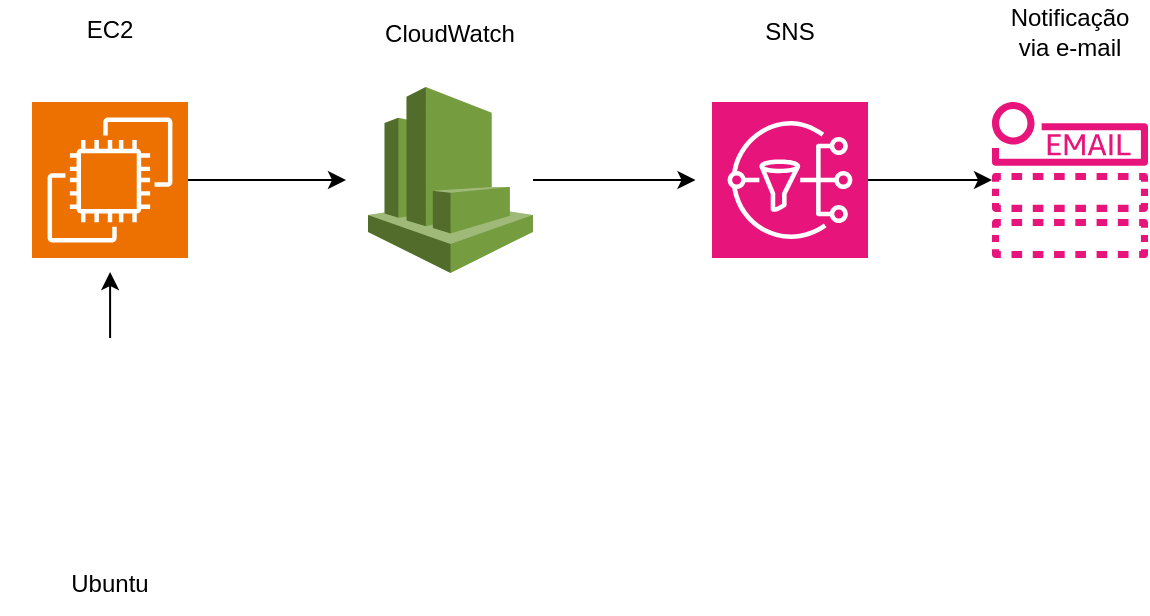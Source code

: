 <mxfile version="26.1.1">
  <diagram name="Página-1" id="ESuVd0K94sleFuh1XpkI">
    <mxGraphModel dx="3012" dy="751" grid="1" gridSize="10" guides="1" tooltips="1" connect="1" arrows="1" fold="1" page="1" pageScale="1" pageWidth="827" pageHeight="1169" math="0" shadow="0">
      <root>
        <mxCell id="0" />
        <mxCell id="1" parent="0" />
        <mxCell id="PIRWJuVdInkOJhS-QGG8-3" value="" style="edgeStyle=orthogonalEdgeStyle;rounded=0;orthogonalLoop=1;jettySize=auto;html=1;" edge="1" parent="1" source="PIRWJuVdInkOJhS-QGG8-1">
          <mxGeometry relative="1" as="geometry">
            <mxPoint x="-1293" y="229" as="targetPoint" />
          </mxGeometry>
        </mxCell>
        <mxCell id="PIRWJuVdInkOJhS-QGG8-1" value="" style="sketch=0;points=[[0,0,0],[0.25,0,0],[0.5,0,0],[0.75,0,0],[1,0,0],[0,1,0],[0.25,1,0],[0.5,1,0],[0.75,1,0],[1,1,0],[0,0.25,0],[0,0.5,0],[0,0.75,0],[1,0.25,0],[1,0.5,0],[1,0.75,0]];outlineConnect=0;fontColor=#232F3E;fillColor=#ED7100;strokeColor=#ffffff;dashed=0;verticalLabelPosition=bottom;verticalAlign=top;align=center;html=1;fontSize=12;fontStyle=0;aspect=fixed;shape=mxgraph.aws4.resourceIcon;resIcon=mxgraph.aws4.ec2;" vertex="1" parent="1">
          <mxGeometry x="-1450" y="190" width="78" height="78" as="geometry" />
        </mxCell>
        <mxCell id="PIRWJuVdInkOJhS-QGG8-5" value="" style="edgeStyle=orthogonalEdgeStyle;rounded=0;orthogonalLoop=1;jettySize=auto;html=1;" edge="1" parent="1">
          <mxGeometry relative="1" as="geometry">
            <mxPoint x="-1410.952" y="308" as="sourcePoint" />
            <mxPoint x="-1410.952" y="275" as="targetPoint" />
          </mxGeometry>
        </mxCell>
        <mxCell id="PIRWJuVdInkOJhS-QGG8-4" value="" style="shape=image;html=1;verticalAlign=top;verticalLabelPosition=bottom;labelBackgroundColor=#ffffff;imageAspect=0;aspect=fixed;image=https://cdn1.iconfinder.com/data/icons/operating-system-flat-1/30/ubuntu-128.png" vertex="1" parent="1">
          <mxGeometry x="-1466" y="301" width="110" height="110" as="geometry" />
        </mxCell>
        <mxCell id="PIRWJuVdInkOJhS-QGG8-8" value="" style="edgeStyle=orthogonalEdgeStyle;rounded=0;orthogonalLoop=1;jettySize=auto;html=1;" edge="1" parent="1" source="PIRWJuVdInkOJhS-QGG8-6">
          <mxGeometry relative="1" as="geometry">
            <mxPoint x="-1118.25" y="229" as="targetPoint" />
          </mxGeometry>
        </mxCell>
        <mxCell id="PIRWJuVdInkOJhS-QGG8-6" value="" style="outlineConnect=0;dashed=0;verticalLabelPosition=bottom;verticalAlign=top;align=center;html=1;shape=mxgraph.aws3.cloudwatch;fillColor=#759C3E;gradientColor=none;" vertex="1" parent="1">
          <mxGeometry x="-1282" y="182.5" width="82.5" height="93" as="geometry" />
        </mxCell>
        <mxCell id="PIRWJuVdInkOJhS-QGG8-9" value="" style="sketch=0;points=[[0,0,0],[0.25,0,0],[0.5,0,0],[0.75,0,0],[1,0,0],[0,1,0],[0.25,1,0],[0.5,1,0],[0.75,1,0],[1,1,0],[0,0.25,0],[0,0.5,0],[0,0.75,0],[1,0.25,0],[1,0.5,0],[1,0.75,0]];points=[[0,0,0],[0.25,0,0],[0.5,0,0],[0.75,0,0],[1,0,0],[0,1,0],[0.25,1,0],[0.5,1,0],[0.75,1,0],[1,1,0],[0,0.25,0],[0,0.5,0],[0,0.75,0],[1,0.25,0],[1,0.5,0],[1,0.75,0]];outlineConnect=0;fontColor=#232F3E;fillColor=#E7157B;strokeColor=#ffffff;dashed=0;verticalLabelPosition=bottom;verticalAlign=top;align=center;html=1;fontSize=12;fontStyle=0;aspect=fixed;shape=mxgraph.aws4.resourceIcon;resIcon=mxgraph.aws4.managed_service_for_grafana;" vertex="1" parent="1">
          <mxGeometry x="-1110" y="190" width="78" height="78" as="geometry" />
        </mxCell>
        <mxCell id="PIRWJuVdInkOJhS-QGG8-12" value="" style="edgeStyle=orthogonalEdgeStyle;rounded=0;orthogonalLoop=1;jettySize=auto;html=1;" edge="1" parent="1" source="PIRWJuVdInkOJhS-QGG8-10" target="PIRWJuVdInkOJhS-QGG8-11">
          <mxGeometry relative="1" as="geometry" />
        </mxCell>
        <mxCell id="PIRWJuVdInkOJhS-QGG8-10" value="" style="sketch=0;points=[[0,0,0],[0.25,0,0],[0.5,0,0],[0.75,0,0],[1,0,0],[0,1,0],[0.25,1,0],[0.5,1,0],[0.75,1,0],[1,1,0],[0,0.25,0],[0,0.5,0],[0,0.75,0],[1,0.25,0],[1,0.5,0],[1,0.75,0]];outlineConnect=0;fontColor=#232F3E;fillColor=#E7157B;strokeColor=#ffffff;dashed=0;verticalLabelPosition=bottom;verticalAlign=top;align=center;html=1;fontSize=12;fontStyle=0;aspect=fixed;shape=mxgraph.aws4.resourceIcon;resIcon=mxgraph.aws4.sns;" vertex="1" parent="1">
          <mxGeometry x="-1110" y="190" width="78" height="78" as="geometry" />
        </mxCell>
        <mxCell id="PIRWJuVdInkOJhS-QGG8-11" value="" style="sketch=0;outlineConnect=0;fontColor=#232F3E;gradientColor=none;fillColor=#E7157B;strokeColor=none;dashed=0;verticalLabelPosition=bottom;verticalAlign=top;align=center;html=1;fontSize=12;fontStyle=0;aspect=fixed;pointerEvents=1;shape=mxgraph.aws4.email_notification;" vertex="1" parent="1">
          <mxGeometry x="-970" y="190" width="78" height="78" as="geometry" />
        </mxCell>
        <mxCell id="PIRWJuVdInkOJhS-QGG8-13" value="Ubuntu" style="text;html=1;align=center;verticalAlign=middle;whiteSpace=wrap;rounded=0;" vertex="1" parent="1">
          <mxGeometry x="-1441" y="416" width="60" height="30" as="geometry" />
        </mxCell>
        <mxCell id="PIRWJuVdInkOJhS-QGG8-14" value="EC2" style="text;html=1;align=center;verticalAlign=middle;whiteSpace=wrap;rounded=0;" vertex="1" parent="1">
          <mxGeometry x="-1441" y="139" width="60" height="30" as="geometry" />
        </mxCell>
        <mxCell id="PIRWJuVdInkOJhS-QGG8-15" value="CloudWatch" style="text;html=1;align=center;verticalAlign=middle;whiteSpace=wrap;rounded=0;" vertex="1" parent="1">
          <mxGeometry x="-1270.75" y="141" width="60" height="30" as="geometry" />
        </mxCell>
        <mxCell id="PIRWJuVdInkOJhS-QGG8-16" value="SNS" style="text;html=1;align=center;verticalAlign=middle;whiteSpace=wrap;rounded=0;" vertex="1" parent="1">
          <mxGeometry x="-1101" y="140" width="60" height="30" as="geometry" />
        </mxCell>
        <mxCell id="PIRWJuVdInkOJhS-QGG8-17" value="Notificação via e-mail" style="text;html=1;align=center;verticalAlign=middle;whiteSpace=wrap;rounded=0;" vertex="1" parent="1">
          <mxGeometry x="-961" y="140" width="60" height="30" as="geometry" />
        </mxCell>
      </root>
    </mxGraphModel>
  </diagram>
</mxfile>

